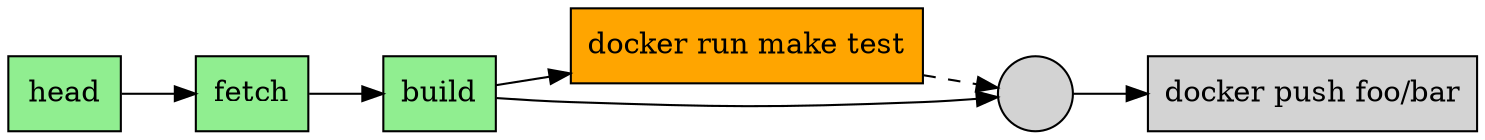 digraph pipeline {
  node [shape="box"]
  rankdir=LR
  n5 [label="head",fillcolor="#90ee90",style="filled"]
  n4 [label="fetch",fillcolor="#90ee90",style="filled"]
  n5 -> n4
  n3 [label="build",fillcolor="#90ee90",style="filled"]
  n4 -> n3
  n2 [label="docker run make test",fillcolor="#ffa500",style="filled"]
  n3 -> n2
  n1 [label="",fillcolor="#d3d3d3",style="filled",shape="circle"]
  n2 -> n1 [style="dashed"]
  n3 -> n1
  n0 [label="docker push foo/bar",fillcolor="#d3d3d3",style="filled"]
  n1 -> n0
  }
